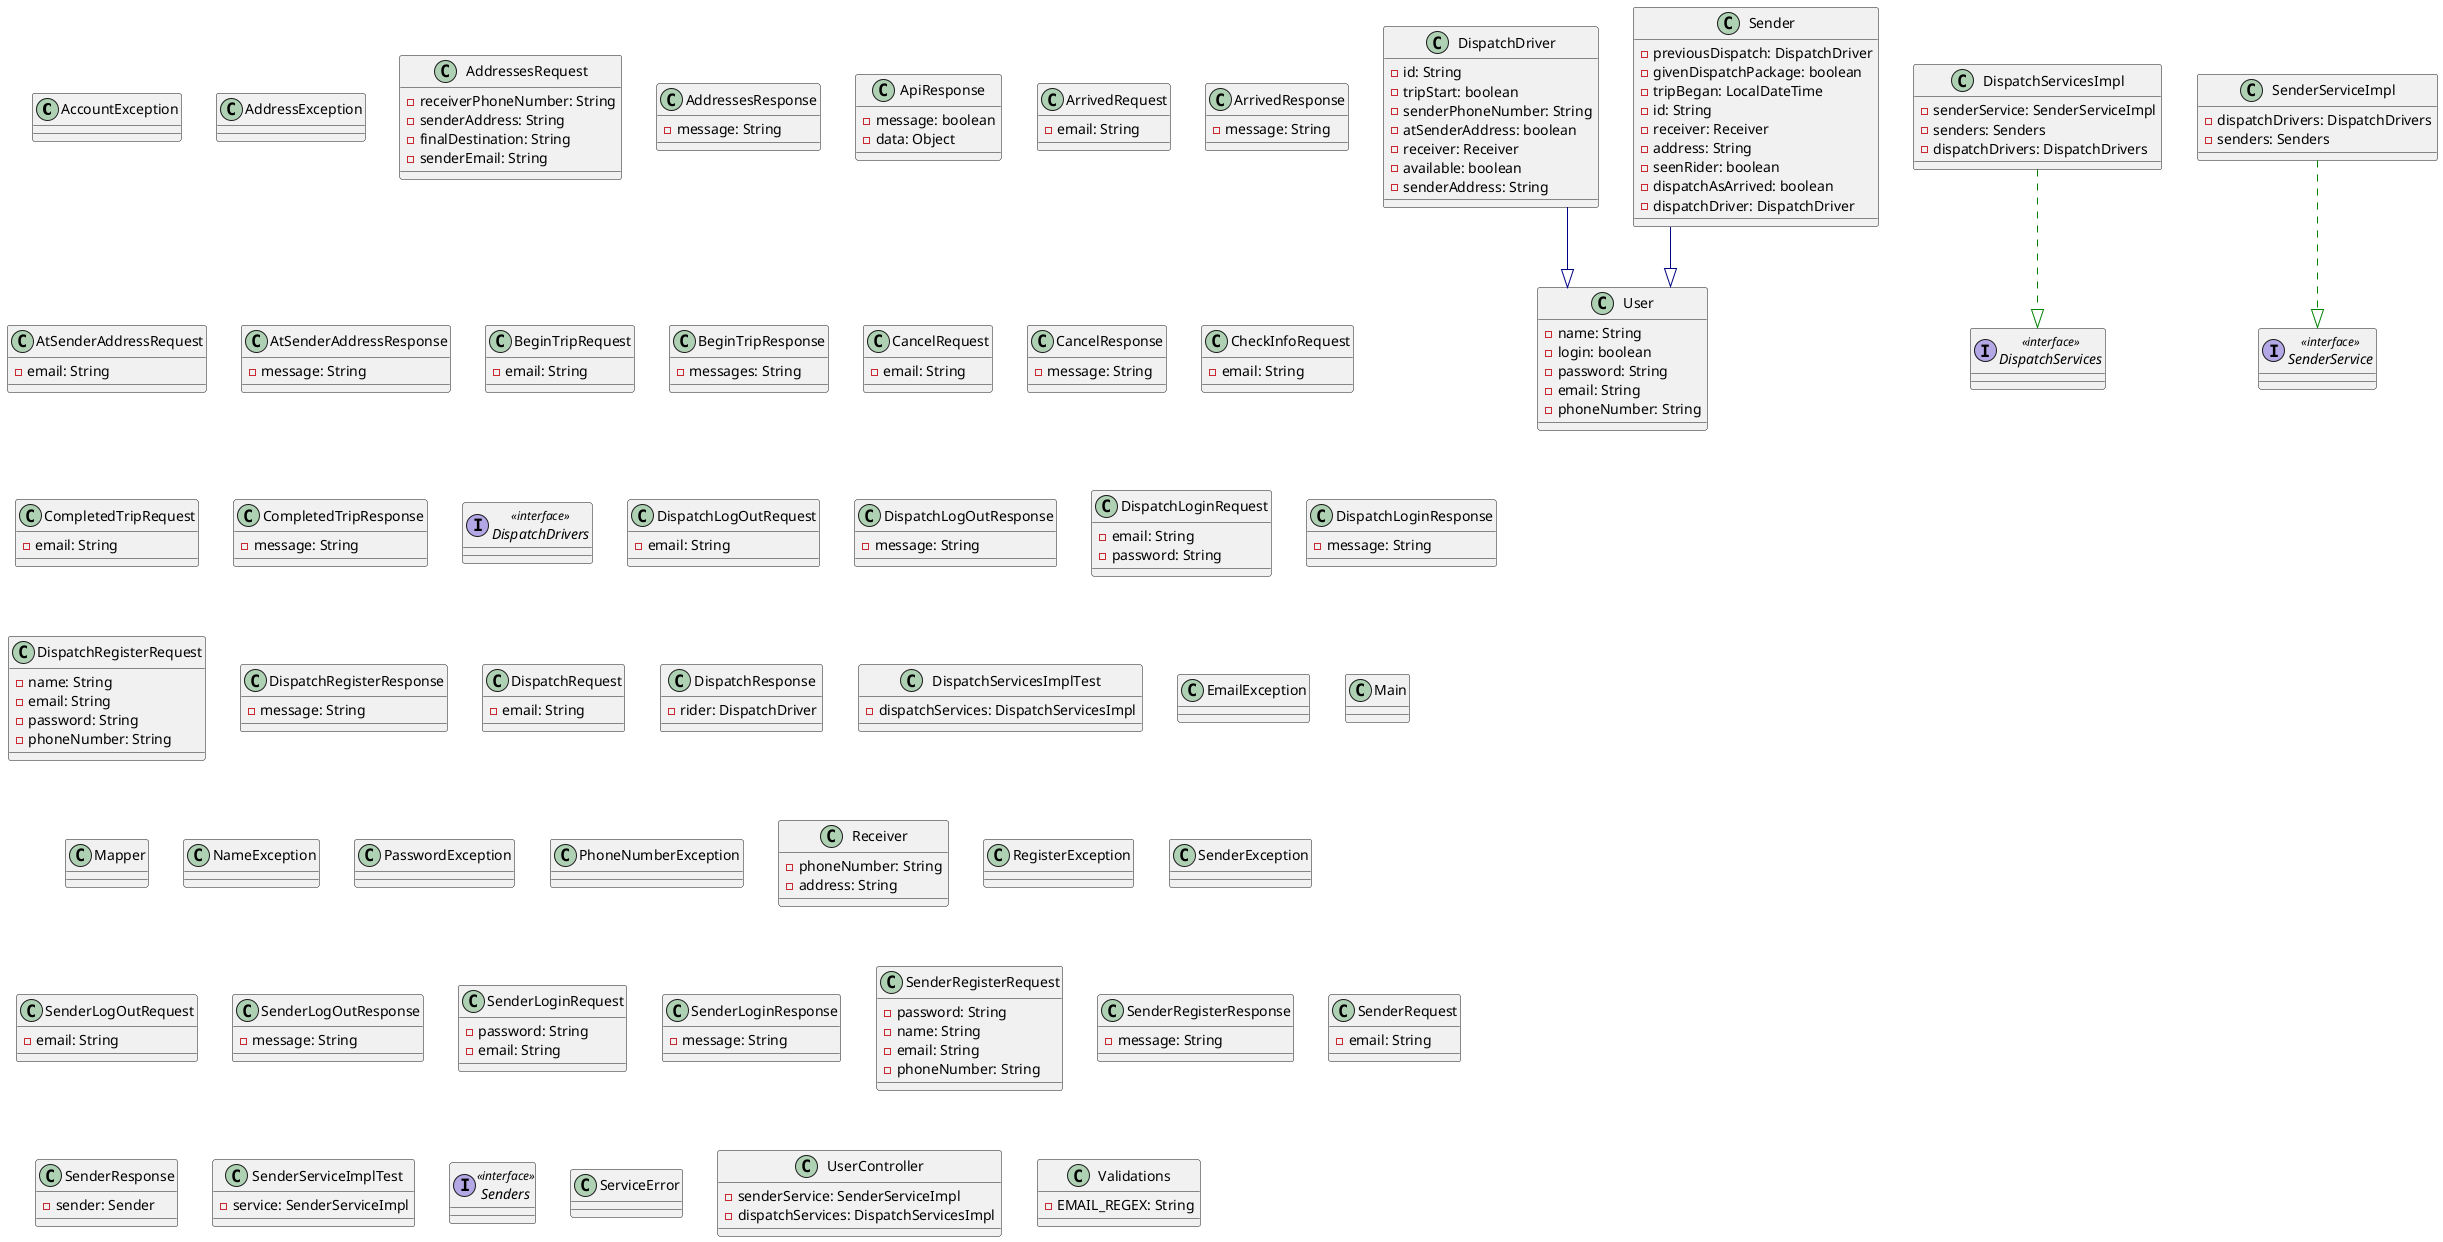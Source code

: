 @startuml

top to bottom direction
skinparam linetype ortho

class AccountException
class AddressException
class AddressesRequest {
  - receiverPhoneNumber: String
  - senderAddress: String
  - finalDestination: String
  - senderEmail: String
}
class AddressesResponse {
  - message: String
}
class ApiResponse {
  - message: boolean
  - data: Object
}
class ArrivedRequest {
  - email: String
}
class ArrivedResponse {
  - message: String
}
class AtSenderAddressRequest {
  - email: String
}
class AtSenderAddressResponse {
  - message: String
}
class BeginTripRequest {
  - email: String
}
class BeginTripResponse {
  - messages: String
}
class CancelRequest {
  - email: String
}
class CancelResponse {
  - message: String
}
class CheckInfoRequest {
  - email: String
}
class CompletedTripRequest {
  - email: String
}
class CompletedTripResponse {
  - message: String
}
class DispatchDriver {
  - id: String
  - tripStart: boolean
  - senderPhoneNumber: String
  - atSenderAddress: boolean
  - receiver: Receiver
  - available: boolean
  - senderAddress: String
}
interface DispatchDrivers << interface >>
class DispatchLogOutRequest {
  - email: String
}
class DispatchLogOutResponse {
  - message: String
}
class DispatchLoginRequest {
  - email: String
  - password: String
}
class DispatchLoginResponse {
  - message: String
}
class DispatchRegisterRequest {
  - name: String
  - email: String
  - password: String
  - phoneNumber: String
}
class DispatchRegisterResponse {
  - message: String
}
class DispatchRequest {
  - email: String
}
class DispatchResponse {
  - rider: DispatchDriver
}
interface DispatchServices << interface >>
class DispatchServicesImpl {
  - senderService: SenderServiceImpl
  - senders: Senders
  - dispatchDrivers: DispatchDrivers
}
class DispatchServicesImplTest {
  - dispatchServices: DispatchServicesImpl
}
class EmailException
class Main
class Mapper
class NameException
class PasswordException
class PhoneNumberException
class Receiver {
  - phoneNumber: String
  - address: String
}
class RegisterException
class Sender {
  - previousDispatch: DispatchDriver
  - givenDispatchPackage: boolean
  - tripBegan: LocalDateTime
  - id: String
  - receiver: Receiver
  - address: String
  - seenRider: boolean
  - dispatchAsArrived: boolean
  - dispatchDriver: DispatchDriver
}
class SenderException
class SenderLogOutRequest {
  - email: String
}
class SenderLogOutResponse {
  - message: String
}
class SenderLoginRequest {
  - password: String
  - email: String
}
class SenderLoginResponse {
  - message: String
}
class SenderRegisterRequest {
  - password: String
  - name: String
  - email: String
  - phoneNumber: String
}
class SenderRegisterResponse {
  - message: String
}
class SenderRequest {
  - email: String
}
class SenderResponse {
  - sender: Sender
}
interface SenderService << interface >>
class SenderServiceImpl {
  - dispatchDrivers: DispatchDrivers
  - senders: Senders
}
class SenderServiceImplTest {
  - service: SenderServiceImpl
}
interface Senders << interface >>
class ServiceError
class User {
  - name: String
  - login: boolean
  - password: String
  - email: String
  - phoneNumber: String
}
class UserController {
  - senderService: SenderServiceImpl
  - dispatchServices: DispatchServicesImpl
}
class Validations {
  - EMAIL_REGEX: String
}

DispatchDriver            -[#000082,plain]-^  User
DispatchServicesImpl      -[#008200,dashed]-^  DispatchServices
Sender                    -[#000082,plain]-^  User
SenderServiceImpl         -[#008200,dashed]-^  SenderService
@enduml
